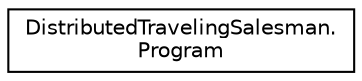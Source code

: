 digraph "Graphical Class Hierarchy"
{
 // INTERACTIVE_SVG=YES
 // LATEX_PDF_SIZE
  edge [fontname="Helvetica",fontsize="10",labelfontname="Helvetica",labelfontsize="10"];
  node [fontname="Helvetica",fontsize="10",shape=record];
  rankdir="LR";
  Node0 [label="DistributedTravelingSalesman.\lProgram",height=0.2,width=0.4,color="black", fillcolor="white", style="filled",URL="$class_distributed_traveling_salesman_1_1_program.html",tooltip=" "];
}
